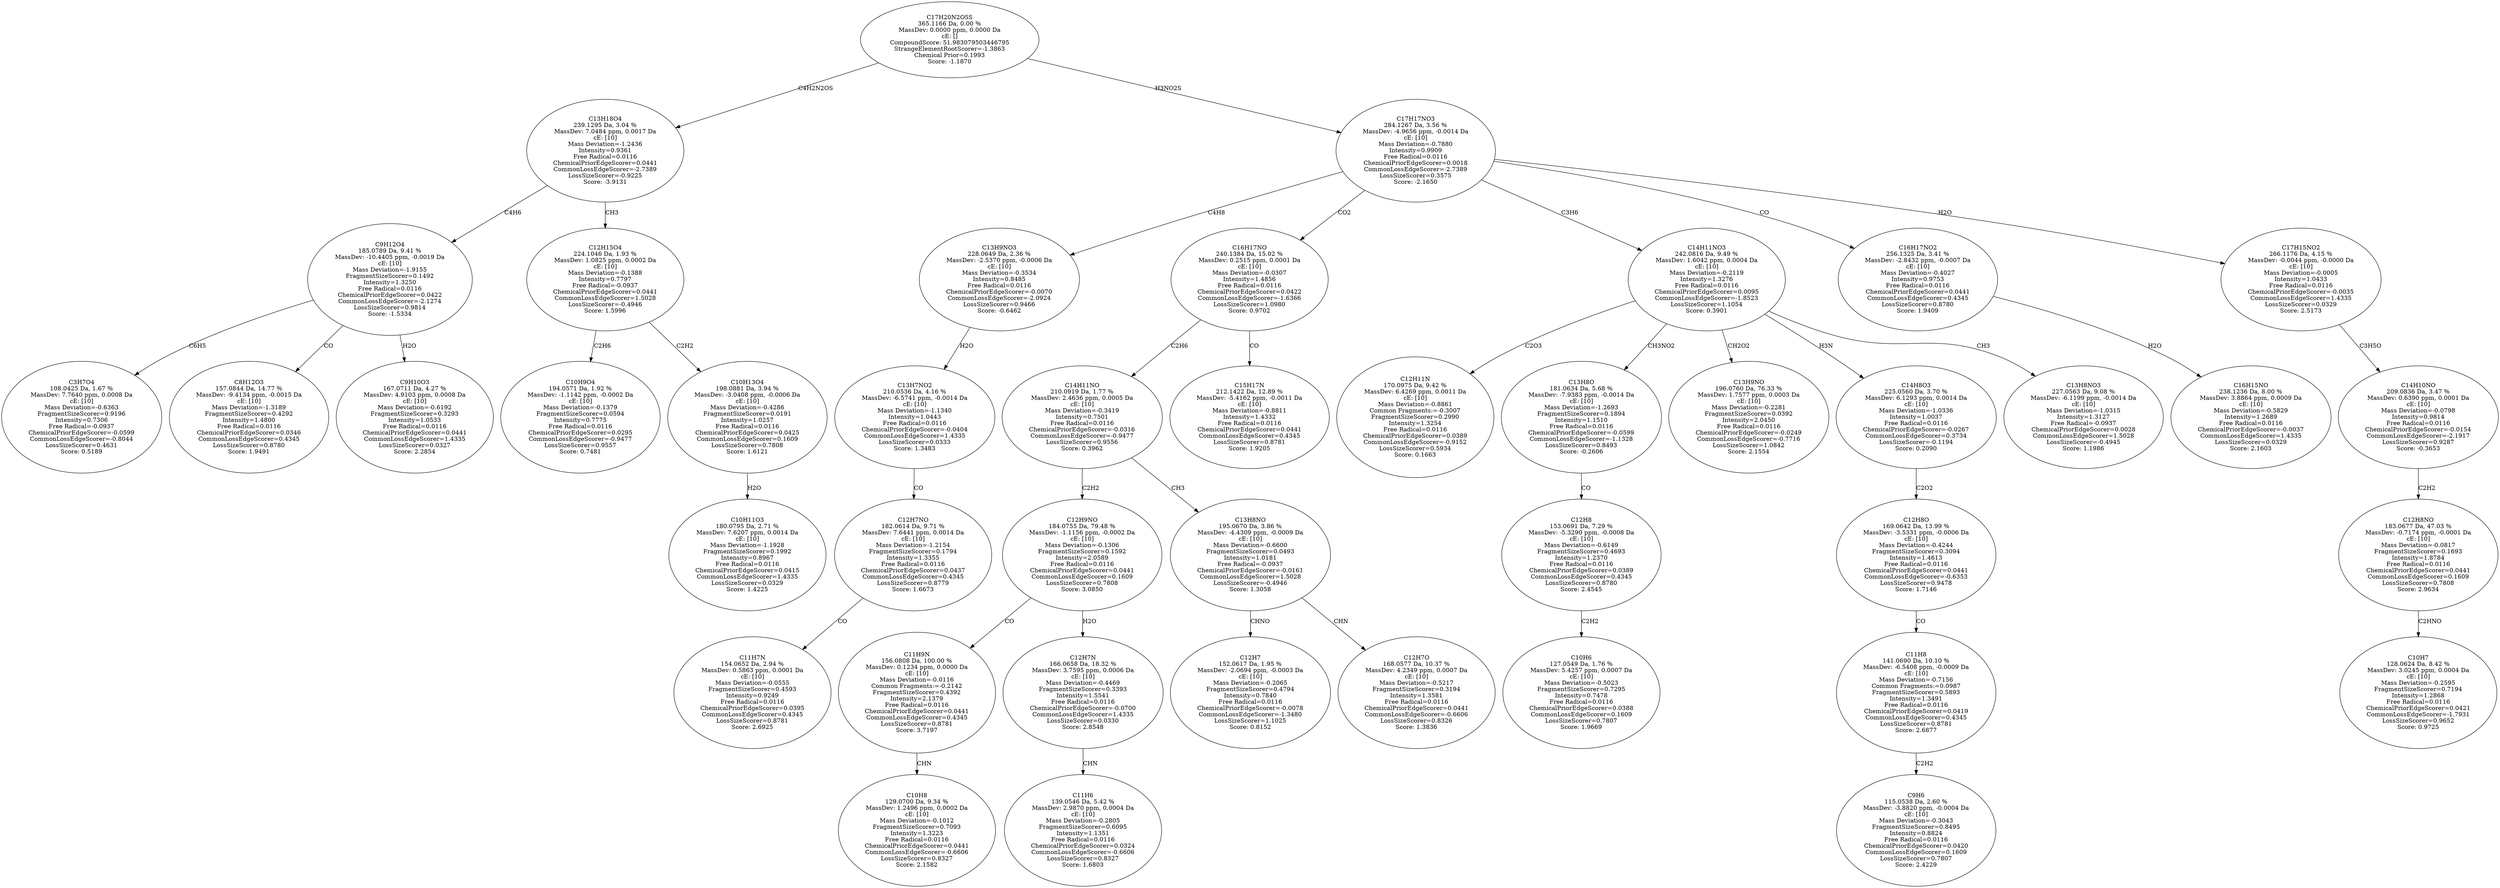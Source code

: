 strict digraph {
v1 [label="C3H7O4\n108.0425 Da, 1.67 %\nMassDev: 7.7640 ppm, 0.0008 Da\ncE: [10]\nMass Deviation=-0.6363\nFragmentSizeScorer=0.9196\nIntensity=0.7306\nFree Radical=-0.0937\nChemicalPriorEdgeScorer=-0.0599\nCommonLossEdgeScorer=-0.8044\nLossSizeScorer=0.4631\nScore: 0.5189"];
v2 [label="C8H12O3\n157.0844 Da, 14.77 %\nMassDev: -9.4134 ppm, -0.0015 Da\ncE: [10]\nMass Deviation=-1.3189\nFragmentSizeScorer=0.4292\nIntensity=1.4800\nFree Radical=0.0116\nChemicalPriorEdgeScorer=0.0346\nCommonLossEdgeScorer=0.4345\nLossSizeScorer=0.8780\nScore: 1.9491"];
v3 [label="C9H10O3\n167.0711 Da, 4.27 %\nMassDev: 4.9103 ppm, 0.0008 Da\ncE: [10]\nMass Deviation=-0.6192\nFragmentSizeScorer=0.3293\nIntensity=1.0533\nFree Radical=0.0116\nChemicalPriorEdgeScorer=0.0441\nCommonLossEdgeScorer=1.4335\nLossSizeScorer=0.0327\nScore: 2.2854"];
v4 [label="C9H12O4\n185.0789 Da, 9.41 %\nMassDev: -10.4405 ppm, -0.0019 Da\ncE: [10]\nMass Deviation=-1.9155\nFragmentSizeScorer=0.1492\nIntensity=1.3250\nFree Radical=0.0116\nChemicalPriorEdgeScorer=0.0422\nCommonLossEdgeScorer=-2.1274\nLossSizeScorer=0.9814\nScore: -1.5334"];
v5 [label="C10H9O4\n194.0571 Da, 1.92 %\nMassDev: -1.1142 ppm, -0.0002 Da\ncE: [10]\nMass Deviation=-0.1379\nFragmentSizeScorer=0.0594\nIntensity=0.7775\nFree Radical=0.0116\nChemicalPriorEdgeScorer=0.0295\nCommonLossEdgeScorer=-0.9477\nLossSizeScorer=0.9557\nScore: 0.7481"];
v6 [label="C10H11O3\n180.0795 Da, 2.71 %\nMassDev: 7.6207 ppm, 0.0014 Da\ncE: [10]\nMass Deviation=-1.1928\nFragmentSizeScorer=0.1992\nIntensity=0.8967\nFree Radical=0.0116\nChemicalPriorEdgeScorer=0.0415\nCommonLossEdgeScorer=1.4335\nLossSizeScorer=0.0329\nScore: 1.4225"];
v7 [label="C10H13O4\n198.0881 Da, 3.94 %\nMassDev: -3.0408 ppm, -0.0006 Da\ncE: [10]\nMass Deviation=-0.4286\nFragmentSizeScorer=0.0191\nIntensity=1.0257\nFree Radical=0.0116\nChemicalPriorEdgeScorer=0.0425\nCommonLossEdgeScorer=0.1609\nLossSizeScorer=0.7808\nScore: 1.6121"];
v8 [label="C12H15O4\n224.1046 Da, 1.93 %\nMassDev: 1.0825 ppm, 0.0002 Da\ncE: [10]\nMass Deviation=-0.1388\nIntensity=0.7797\nFree Radical=-0.0937\nChemicalPriorEdgeScorer=0.0441\nCommonLossEdgeScorer=1.5028\nLossSizeScorer=-0.4946\nScore: 1.5996"];
v9 [label="C13H18O4\n239.1295 Da, 3.04 %\nMassDev: 7.0484 ppm, 0.0017 Da\ncE: [10]\nMass Deviation=-1.2436\nIntensity=0.9361\nFree Radical=0.0116\nChemicalPriorEdgeScorer=0.0441\nCommonLossEdgeScorer=-2.7389\nLossSizeScorer=-0.9225\nScore: -3.9131"];
v10 [label="C11H7N\n154.0652 Da, 2.94 %\nMassDev: 0.5863 ppm, 0.0001 Da\ncE: [10]\nMass Deviation=-0.0555\nFragmentSizeScorer=0.4593\nIntensity=0.9249\nFree Radical=0.0116\nChemicalPriorEdgeScorer=0.0395\nCommonLossEdgeScorer=0.4345\nLossSizeScorer=0.8781\nScore: 2.6925"];
v11 [label="C12H7NO\n182.0614 Da, 9.71 %\nMassDev: 7.6441 ppm, 0.0014 Da\ncE: [10]\nMass Deviation=-1.2154\nFragmentSizeScorer=0.1794\nIntensity=1.3355\nFree Radical=0.0116\nChemicalPriorEdgeScorer=0.0437\nCommonLossEdgeScorer=0.4345\nLossSizeScorer=0.8779\nScore: 1.6673"];
v12 [label="C13H7NO2\n210.0536 Da, 4.16 %\nMassDev: -6.5741 ppm, -0.0014 Da\ncE: [10]\nMass Deviation=-1.1340\nIntensity=1.0443\nFree Radical=0.0116\nChemicalPriorEdgeScorer=-0.0404\nCommonLossEdgeScorer=1.4335\nLossSizeScorer=0.0333\nScore: 1.3483"];
v13 [label="C13H9NO3\n228.0649 Da, 2.36 %\nMassDev: -2.5370 ppm, -0.0006 Da\ncE: [10]\nMass Deviation=-0.3534\nIntensity=0.8485\nFree Radical=0.0116\nChemicalPriorEdgeScorer=-0.0070\nCommonLossEdgeScorer=-2.0924\nLossSizeScorer=0.9466\nScore: -0.6462"];
v14 [label="C10H8\n129.0700 Da, 9.34 %\nMassDev: 1.2496 ppm, 0.0002 Da\ncE: [10]\nMass Deviation=-0.1012\nFragmentSizeScorer=0.7093\nIntensity=1.3223\nFree Radical=0.0116\nChemicalPriorEdgeScorer=0.0441\nCommonLossEdgeScorer=-0.6606\nLossSizeScorer=0.8327\nScore: 2.1582"];
v15 [label="C11H9N\n156.0808 Da, 100.00 %\nMassDev: 0.1234 ppm, 0.0000 Da\ncE: [10]\nMass Deviation=-0.0116\nCommon Fragments:=-0.2142\nFragmentSizeScorer=0.4392\nIntensity=2.1379\nFree Radical=0.0116\nChemicalPriorEdgeScorer=0.0441\nCommonLossEdgeScorer=0.4345\nLossSizeScorer=0.8781\nScore: 3.7197"];
v16 [label="C11H6\n139.0546 Da, 5.42 %\nMassDev: 2.9870 ppm, 0.0004 Da\ncE: [10]\nMass Deviation=-0.2805\nFragmentSizeScorer=0.6095\nIntensity=1.1351\nFree Radical=0.0116\nChemicalPriorEdgeScorer=0.0324\nCommonLossEdgeScorer=-0.6606\nLossSizeScorer=0.8327\nScore: 1.6803"];
v17 [label="C12H7N\n166.0658 Da, 18.32 %\nMassDev: 3.7595 ppm, 0.0006 Da\ncE: [10]\nMass Deviation=-0.4469\nFragmentSizeScorer=0.3393\nIntensity=1.5541\nFree Radical=0.0116\nChemicalPriorEdgeScorer=-0.0700\nCommonLossEdgeScorer=1.4335\nLossSizeScorer=0.0330\nScore: 2.8548"];
v18 [label="C12H9NO\n184.0755 Da, 79.48 %\nMassDev: -1.1156 ppm, -0.0002 Da\ncE: [10]\nMass Deviation=-0.1306\nFragmentSizeScorer=0.1592\nIntensity=2.0589\nFree Radical=0.0116\nChemicalPriorEdgeScorer=0.0441\nCommonLossEdgeScorer=0.1609\nLossSizeScorer=0.7808\nScore: 3.0850"];
v19 [label="C12H7\n152.0617 Da, 1.95 %\nMassDev: -2.0694 ppm, -0.0003 Da\ncE: [10]\nMass Deviation=-0.2065\nFragmentSizeScorer=0.4794\nIntensity=0.7840\nFree Radical=0.0116\nChemicalPriorEdgeScorer=-0.0078\nCommonLossEdgeScorer=-1.3480\nLossSizeScorer=1.1025\nScore: 0.8152"];
v20 [label="C12H7O\n168.0577 Da, 10.37 %\nMassDev: 4.2349 ppm, 0.0007 Da\ncE: [10]\nMass Deviation=-0.5217\nFragmentSizeScorer=0.3194\nIntensity=1.3581\nFree Radical=0.0116\nChemicalPriorEdgeScorer=0.0441\nCommonLossEdgeScorer=-0.6606\nLossSizeScorer=0.8326\nScore: 1.3836"];
v21 [label="C13H8NO\n195.0670 Da, 3.86 %\nMassDev: -4.4309 ppm, -0.0009 Da\ncE: [10]\nMass Deviation=-0.6600\nFragmentSizeScorer=0.0493\nIntensity=1.0181\nFree Radical=-0.0937\nChemicalPriorEdgeScorer=-0.0161\nCommonLossEdgeScorer=1.5028\nLossSizeScorer=-0.4946\nScore: 1.3058"];
v22 [label="C14H11NO\n210.0919 Da, 1.77 %\nMassDev: 2.4636 ppm, 0.0005 Da\ncE: [10]\nMass Deviation=-0.3419\nIntensity=0.7501\nFree Radical=0.0116\nChemicalPriorEdgeScorer=-0.0316\nCommonLossEdgeScorer=-0.9477\nLossSizeScorer=0.9556\nScore: 0.3962"];
v23 [label="C15H17N\n212.1422 Da, 12.89 %\nMassDev: -5.4162 ppm, -0.0011 Da\ncE: [10]\nMass Deviation=-0.8811\nIntensity=1.4332\nFree Radical=0.0116\nChemicalPriorEdgeScorer=0.0441\nCommonLossEdgeScorer=0.4345\nLossSizeScorer=0.8781\nScore: 1.9205"];
v24 [label="C16H17NO\n240.1384 Da, 15.02 %\nMassDev: 0.2515 ppm, 0.0001 Da\ncE: [10]\nMass Deviation=-0.0307\nIntensity=1.4856\nFree Radical=0.0116\nChemicalPriorEdgeScorer=0.0422\nCommonLossEdgeScorer=-1.6366\nLossSizeScorer=1.0980\nScore: 0.9702"];
v25 [label="C12H11N\n170.0975 Da, 9.42 %\nMassDev: 6.4269 ppm, 0.0011 Da\ncE: [10]\nMass Deviation=-0.8861\nCommon Fragments:=-0.3007\nFragmentSizeScorer=0.2990\nIntensity=1.3254\nFree Radical=0.0116\nChemicalPriorEdgeScorer=0.0389\nCommonLossEdgeScorer=-0.9152\nLossSizeScorer=0.5934\nScore: 0.1663"];
v26 [label="C10H6\n127.0549 Da, 1.76 %\nMassDev: 5.4257 ppm, 0.0007 Da\ncE: [10]\nMass Deviation=-0.5023\nFragmentSizeScorer=0.7295\nIntensity=0.7478\nFree Radical=0.0116\nChemicalPriorEdgeScorer=0.0388\nCommonLossEdgeScorer=0.1609\nLossSizeScorer=0.7807\nScore: 1.9669"];
v27 [label="C12H8\n153.0691 Da, 7.29 %\nMassDev: -5.3290 ppm, -0.0008 Da\ncE: [10]\nMass Deviation=-0.6149\nFragmentSizeScorer=0.4693\nIntensity=1.2370\nFree Radical=0.0116\nChemicalPriorEdgeScorer=0.0389\nCommonLossEdgeScorer=0.4345\nLossSizeScorer=0.8780\nScore: 2.4545"];
v28 [label="C13H8O\n181.0634 Da, 5.68 %\nMassDev: -7.9383 ppm, -0.0014 Da\ncE: [10]\nMass Deviation=-1.2693\nFragmentSizeScorer=0.1894\nIntensity=1.1510\nFree Radical=0.0116\nChemicalPriorEdgeScorer=-0.0599\nCommonLossEdgeScorer=-1.1328\nLossSizeScorer=0.8493\nScore: -0.2606"];
v29 [label="C13H9NO\n196.0760 Da, 76.33 %\nMassDev: 1.7577 ppm, 0.0003 Da\ncE: [10]\nMass Deviation=-0.2281\nFragmentSizeScorer=0.0392\nIntensity=2.0450\nFree Radical=0.0116\nChemicalPriorEdgeScorer=-0.0249\nCommonLossEdgeScorer=-0.7716\nLossSizeScorer=1.0842\nScore: 2.1554"];
v30 [label="C9H6\n115.0538 Da, 2.60 %\nMassDev: -3.8820 ppm, -0.0004 Da\ncE: [10]\nMass Deviation=-0.3043\nFragmentSizeScorer=0.8495\nIntensity=0.8824\nFree Radical=0.0116\nChemicalPriorEdgeScorer=0.0420\nCommonLossEdgeScorer=0.1609\nLossSizeScorer=0.7807\nScore: 2.4229"];
v31 [label="C11H8\n141.0690 Da, 10.10 %\nMassDev: -6.5408 ppm, -0.0009 Da\ncE: [10]\nMass Deviation=-0.7156\nCommon Fragments:=0.0987\nFragmentSizeScorer=0.5893\nIntensity=1.3491\nFree Radical=0.0116\nChemicalPriorEdgeScorer=0.0419\nCommonLossEdgeScorer=0.4345\nLossSizeScorer=0.8781\nScore: 2.6877"];
v32 [label="C12H8O\n169.0642 Da, 13.99 %\nMassDev: -3.5331 ppm, -0.0006 Da\ncE: [10]\nMass Deviation=-0.4244\nFragmentSizeScorer=0.3094\nIntensity=1.4613\nFree Radical=0.0116\nChemicalPriorEdgeScorer=0.0441\nCommonLossEdgeScorer=-0.6353\nLossSizeScorer=0.9478\nScore: 1.7146"];
v33 [label="C14H8O3\n225.0560 Da, 3.70 %\nMassDev: 6.1293 ppm, 0.0014 Da\ncE: [10]\nMass Deviation=-1.0336\nIntensity=1.0037\nFree Radical=0.0116\nChemicalPriorEdgeScorer=-0.0267\nCommonLossEdgeScorer=0.3734\nLossSizeScorer=-0.1194\nScore: 0.2090"];
v34 [label="C13H8NO3\n227.0563 Da, 9.08 %\nMassDev: -6.1199 ppm, -0.0014 Da\ncE: [10]\nMass Deviation=-1.0315\nIntensity=1.3127\nFree Radical=-0.0937\nChemicalPriorEdgeScorer=0.0028\nCommonLossEdgeScorer=1.5028\nLossSizeScorer=-0.4945\nScore: 1.1986"];
v35 [label="C14H11NO3\n242.0816 Da, 9.49 %\nMassDev: 1.6042 ppm, 0.0004 Da\ncE: [10]\nMass Deviation=-0.2119\nIntensity=1.3276\nFree Radical=0.0116\nChemicalPriorEdgeScorer=0.0095\nCommonLossEdgeScorer=-1.8523\nLossSizeScorer=1.1054\nScore: 0.3901"];
v36 [label="C16H15NO\n238.1236 Da, 8.00 %\nMassDev: 3.8864 ppm, 0.0009 Da\ncE: [10]\nMass Deviation=-0.5829\nIntensity=1.2689\nFree Radical=0.0116\nChemicalPriorEdgeScorer=-0.0037\nCommonLossEdgeScorer=1.4335\nLossSizeScorer=0.0329\nScore: 2.1603"];
v37 [label="C16H17NO2\n256.1325 Da, 3.41 %\nMassDev: -2.8432 ppm, -0.0007 Da\ncE: [10]\nMass Deviation=-0.4027\nIntensity=0.9753\nFree Radical=0.0116\nChemicalPriorEdgeScorer=0.0441\nCommonLossEdgeScorer=0.4345\nLossSizeScorer=0.8780\nScore: 1.9409"];
v38 [label="C10H7\n128.0624 Da, 8.42 %\nMassDev: 3.0245 ppm, 0.0004 Da\ncE: [10]\nMass Deviation=-0.2595\nFragmentSizeScorer=0.7194\nIntensity=1.2868\nFree Radical=0.0116\nChemicalPriorEdgeScorer=0.0421\nCommonLossEdgeScorer=-1.7931\nLossSizeScorer=0.9652\nScore: 0.9725"];
v39 [label="C12H8NO\n183.0677 Da, 47.03 %\nMassDev: -0.7174 ppm, -0.0001 Da\ncE: [10]\nMass Deviation=-0.0817\nFragmentSizeScorer=0.1693\nIntensity=1.8784\nFree Radical=0.0116\nChemicalPriorEdgeScorer=0.0441\nCommonLossEdgeScorer=0.1609\nLossSizeScorer=0.7808\nScore: 2.9634"];
v40 [label="C14H10NO\n209.0836 Da, 3.47 %\nMassDev: 0.6390 ppm, 0.0001 Da\ncE: [10]\nMass Deviation=-0.0798\nIntensity=0.9814\nFree Radical=0.0116\nChemicalPriorEdgeScorer=-0.0154\nCommonLossEdgeScorer=-2.1917\nLossSizeScorer=0.9287\nScore: -0.3653"];
v41 [label="C17H15NO2\n266.1176 Da, 4.15 %\nMassDev: -0.0044 ppm, -0.0000 Da\ncE: [10]\nMass Deviation=-0.0005\nIntensity=1.0433\nFree Radical=0.0116\nChemicalPriorEdgeScorer=-0.0035\nCommonLossEdgeScorer=1.4335\nLossSizeScorer=0.0329\nScore: 2.5173"];
v42 [label="C17H17NO3\n284.1267 Da, 3.56 %\nMassDev: -4.9656 ppm, -0.0014 Da\ncE: [10]\nMass Deviation=-0.7880\nIntensity=0.9909\nFree Radical=0.0116\nChemicalPriorEdgeScorer=0.0018\nCommonLossEdgeScorer=-2.7389\nLossSizeScorer=0.3575\nScore: -2.1650"];
v43 [label="C17H20N2O5S\n365.1166 Da, 0.00 %\nMassDev: 0.0000 ppm, 0.0000 Da\ncE: []\nCompoundScore: 51.983079503446795\nStrangeElementRootScorer=-1.3863\nChemical Prior=0.1993\nScore: -1.1870"];
v4 -> v1 [label="C6H5"];
v4 -> v2 [label="CO"];
v4 -> v3 [label="H2O"];
v9 -> v4 [label="C4H6"];
v8 -> v5 [label="C2H6"];
v7 -> v6 [label="H2O"];
v8 -> v7 [label="C2H2"];
v9 -> v8 [label="CH3"];
v43 -> v9 [label="C4H2N2OS"];
v11 -> v10 [label="CO"];
v12 -> v11 [label="CO"];
v13 -> v12 [label="H2O"];
v42 -> v13 [label="C4H8"];
v15 -> v14 [label="CHN"];
v18 -> v15 [label="CO"];
v17 -> v16 [label="CHN"];
v18 -> v17 [label="H2O"];
v22 -> v18 [label="C2H2"];
v21 -> v19 [label="CHNO"];
v21 -> v20 [label="CHN"];
v22 -> v21 [label="CH3"];
v24 -> v22 [label="C2H6"];
v24 -> v23 [label="CO"];
v42 -> v24 [label="CO2"];
v35 -> v25 [label="C2O3"];
v27 -> v26 [label="C2H2"];
v28 -> v27 [label="CO"];
v35 -> v28 [label="CH3NO2"];
v35 -> v29 [label="CH2O2"];
v31 -> v30 [label="C2H2"];
v32 -> v31 [label="CO"];
v33 -> v32 [label="C2O2"];
v35 -> v33 [label="H3N"];
v35 -> v34 [label="CH3"];
v42 -> v35 [label="C3H6"];
v37 -> v36 [label="H2O"];
v42 -> v37 [label="CO"];
v39 -> v38 [label="C2HNO"];
v40 -> v39 [label="C2H2"];
v41 -> v40 [label="C3H5O"];
v42 -> v41 [label="H2O"];
v43 -> v42 [label="H3NO2S"];
}